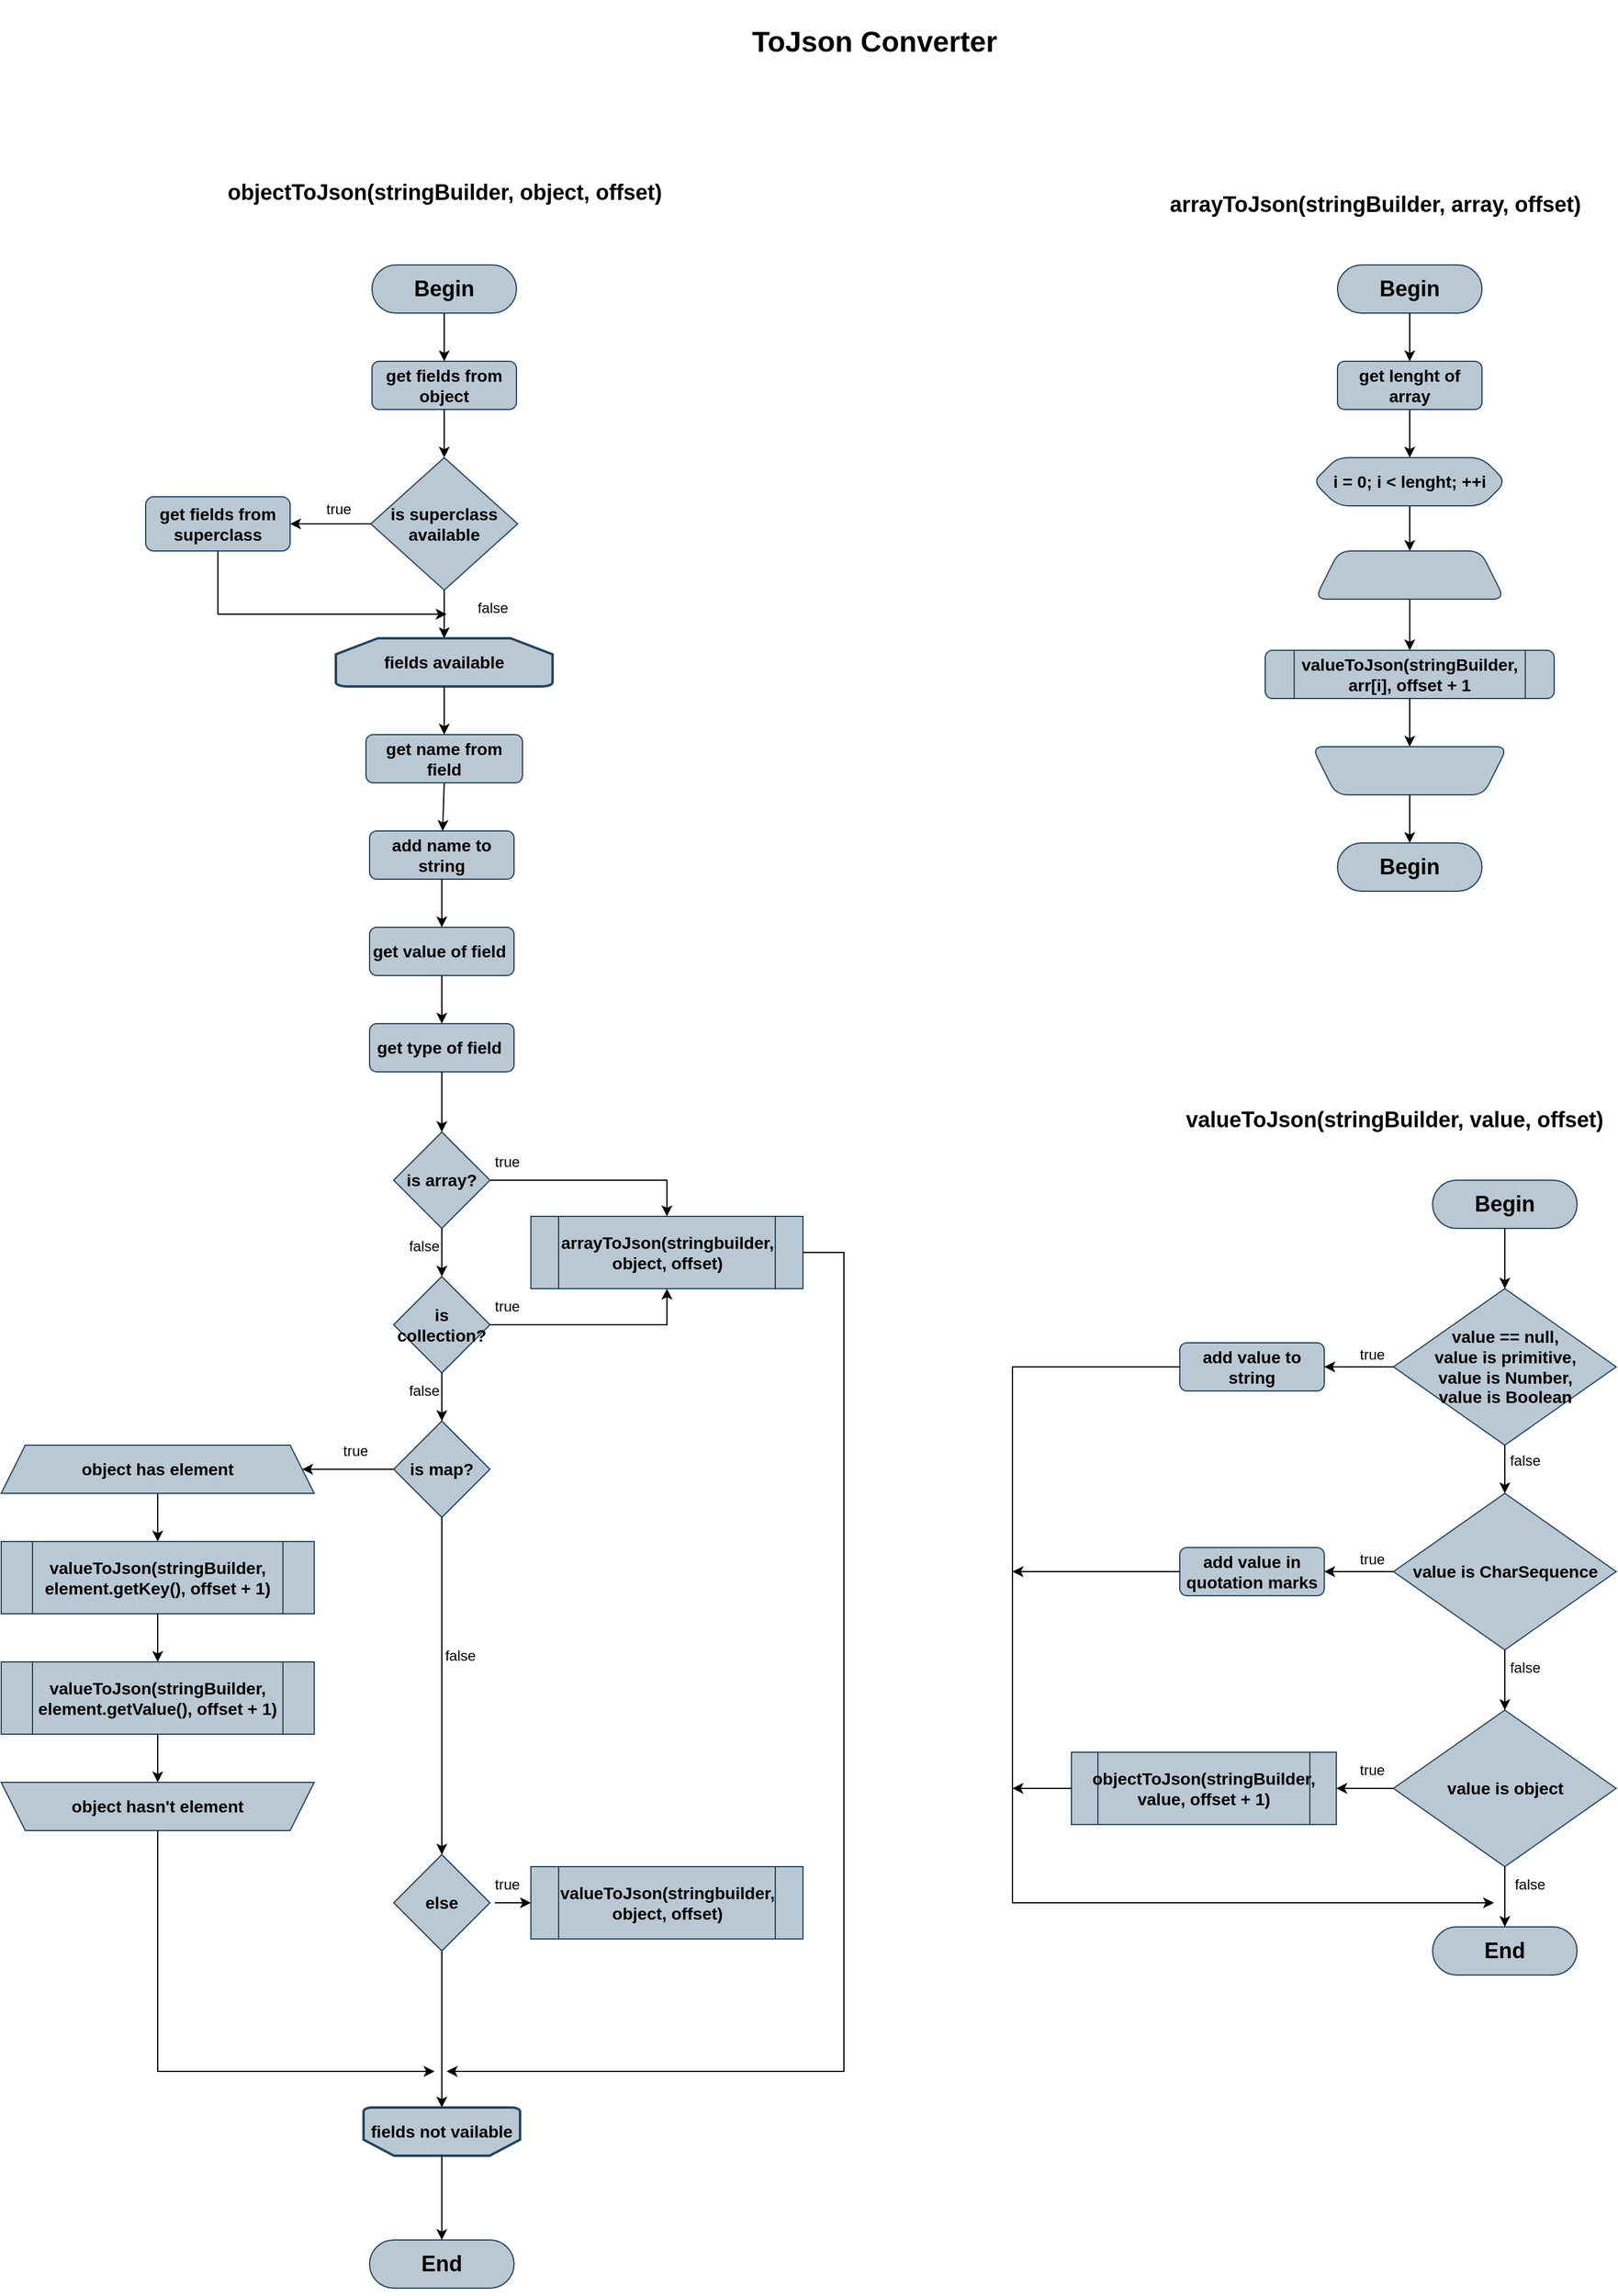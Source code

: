 <mxfile version="24.0.4" type="device">
  <diagram id="23iRSUPoRavnBvh4doch" name="Page-1">
    <mxGraphModel dx="1668" dy="965" grid="1" gridSize="10" guides="1" tooltips="1" connect="1" arrows="1" fold="1" page="1" pageScale="1" pageWidth="827" pageHeight="1169" math="0" shadow="0">
      <root>
        <mxCell id="0" />
        <mxCell id="1" parent="0" />
        <mxCell id="pVqgqBXZDdnlSFHOWj-U-1" value="&lt;h2&gt;Begin&lt;/h2&gt;" style="rounded=1;whiteSpace=wrap;html=1;fillColor=#bac8d3;strokeColor=#23445d;arcSize=50;" parent="1" vertex="1">
          <mxGeometry x="408" y="250" width="120" height="40" as="geometry" />
        </mxCell>
        <mxCell id="pVqgqBXZDdnlSFHOWj-U-2" value="&lt;h1&gt;ToJson Converter&lt;/h1&gt;" style="text;html=1;align=center;verticalAlign=middle;resizable=0;points=[];autosize=1;strokeColor=none;fillColor=none;" parent="1" vertex="1">
          <mxGeometry x="710" y="30" width="230" height="70" as="geometry" />
        </mxCell>
        <mxCell id="pVqgqBXZDdnlSFHOWj-U-3" value="&lt;h3&gt;get fields from object&lt;/h3&gt;" style="rounded=1;whiteSpace=wrap;html=1;fillColor=#bac8d3;strokeColor=#23445d;" parent="1" vertex="1">
          <mxGeometry x="408" y="330" width="120" height="40" as="geometry" />
        </mxCell>
        <mxCell id="pVqgqBXZDdnlSFHOWj-U-4" value="&lt;h3&gt;get name from field&lt;/h3&gt;" style="rounded=1;whiteSpace=wrap;html=1;fillColor=#bac8d3;strokeColor=#23445d;" parent="1" vertex="1">
          <mxGeometry x="403" y="640" width="130" height="40" as="geometry" />
        </mxCell>
        <mxCell id="pVqgqBXZDdnlSFHOWj-U-5" value="&lt;h3&gt;fields available&lt;/h3&gt;" style="strokeWidth=2;html=1;shape=mxgraph.flowchart.loop_limit;whiteSpace=wrap;fillColor=#bac8d3;strokeColor=#23445d;" parent="1" vertex="1">
          <mxGeometry x="378" y="560" width="180" height="40" as="geometry" />
        </mxCell>
        <mxCell id="pVqgqBXZDdnlSFHOWj-U-6" value="&lt;p style=&quot;line-height: 100%;&quot;&gt;&lt;/p&gt;&lt;h3&gt;fields not vailable&lt;/h3&gt;&lt;p&gt;&lt;/p&gt;" style="strokeWidth=2;html=1;shape=mxgraph.flowchart.loop_limit;whiteSpace=wrap;flipV=1;fillColor=#bac8d3;strokeColor=#23445d;" parent="1" vertex="1">
          <mxGeometry x="401" y="1780" width="130" height="40" as="geometry" />
        </mxCell>
        <mxCell id="pVqgqBXZDdnlSFHOWj-U-7" value="&lt;h3&gt;add name to string&lt;/h3&gt;" style="rounded=1;whiteSpace=wrap;html=1;fillColor=#bac8d3;strokeColor=#23445d;" parent="1" vertex="1">
          <mxGeometry x="406" y="720" width="120" height="40" as="geometry" />
        </mxCell>
        <mxCell id="pVqgqBXZDdnlSFHOWj-U-8" value="&lt;h3&gt;get value of field&amp;nbsp;&lt;/h3&gt;" style="rounded=1;whiteSpace=wrap;html=1;fillColor=#bac8d3;strokeColor=#23445d;" parent="1" vertex="1">
          <mxGeometry x="406" y="800" width="120" height="40" as="geometry" />
        </mxCell>
        <mxCell id="pVqgqBXZDdnlSFHOWj-U-12" value="" style="endArrow=classic;html=1;rounded=0;" parent="1" source="pVqgqBXZDdnlSFHOWj-U-1" target="pVqgqBXZDdnlSFHOWj-U-3" edge="1">
          <mxGeometry width="50" height="50" relative="1" as="geometry">
            <mxPoint x="364" y="560" as="sourcePoint" />
            <mxPoint x="414" y="510" as="targetPoint" />
          </mxGeometry>
        </mxCell>
        <mxCell id="pVqgqBXZDdnlSFHOWj-U-13" value="" style="endArrow=classic;html=1;rounded=0;exitX=0.5;exitY=1;exitDx=0;exitDy=0;entryX=0.5;entryY=0;entryDx=0;entryDy=0;" parent="1" source="pVqgqBXZDdnlSFHOWj-U-3" target="QOmzzOuUvVghAhjxpvNb-26" edge="1">
          <mxGeometry width="50" height="50" relative="1" as="geometry">
            <mxPoint x="364" y="560" as="sourcePoint" />
            <mxPoint x="470" y="410" as="targetPoint" />
          </mxGeometry>
        </mxCell>
        <mxCell id="pVqgqBXZDdnlSFHOWj-U-14" value="" style="endArrow=classic;html=1;rounded=0;exitX=0.5;exitY=1;exitDx=0;exitDy=0;exitPerimeter=0;entryX=0.5;entryY=0;entryDx=0;entryDy=0;" parent="1" source="pVqgqBXZDdnlSFHOWj-U-5" target="pVqgqBXZDdnlSFHOWj-U-4" edge="1">
          <mxGeometry width="50" height="50" relative="1" as="geometry">
            <mxPoint x="362" y="710" as="sourcePoint" />
            <mxPoint x="412" y="660" as="targetPoint" />
          </mxGeometry>
        </mxCell>
        <mxCell id="pVqgqBXZDdnlSFHOWj-U-15" value="" style="endArrow=classic;html=1;rounded=0;exitX=0.5;exitY=1;exitDx=0;exitDy=0;" parent="1" source="pVqgqBXZDdnlSFHOWj-U-4" target="pVqgqBXZDdnlSFHOWj-U-7" edge="1">
          <mxGeometry width="50" height="50" relative="1" as="geometry">
            <mxPoint x="362" y="710" as="sourcePoint" />
            <mxPoint x="412" y="660" as="targetPoint" />
          </mxGeometry>
        </mxCell>
        <mxCell id="pVqgqBXZDdnlSFHOWj-U-16" value="" style="endArrow=classic;html=1;rounded=0;exitX=0.5;exitY=1;exitDx=0;exitDy=0;entryX=0.5;entryY=0;entryDx=0;entryDy=0;" parent="1" source="pVqgqBXZDdnlSFHOWj-U-7" target="pVqgqBXZDdnlSFHOWj-U-8" edge="1">
          <mxGeometry width="50" height="50" relative="1" as="geometry">
            <mxPoint x="362" y="710" as="sourcePoint" />
            <mxPoint x="412" y="660" as="targetPoint" />
          </mxGeometry>
        </mxCell>
        <mxCell id="pVqgqBXZDdnlSFHOWj-U-17" value="" style="endArrow=classic;html=1;rounded=0;exitX=0.5;exitY=1;exitDx=0;exitDy=0;entryX=0.5;entryY=0;entryDx=0;entryDy=0;" parent="1" source="pVqgqBXZDdnlSFHOWj-U-8" edge="1">
          <mxGeometry width="50" height="50" relative="1" as="geometry">
            <mxPoint x="362" y="810" as="sourcePoint" />
            <mxPoint x="466" y="880.0" as="targetPoint" />
          </mxGeometry>
        </mxCell>
        <mxCell id="pVqgqBXZDdnlSFHOWj-U-37" value="&lt;h2&gt;End&lt;/h2&gt;" style="rounded=1;whiteSpace=wrap;html=1;fillColor=#bac8d3;strokeColor=#23445d;arcSize=50;" parent="1" vertex="1">
          <mxGeometry x="406" y="1890" width="120" height="40" as="geometry" />
        </mxCell>
        <mxCell id="pVqgqBXZDdnlSFHOWj-U-38" value="" style="endArrow=classic;html=1;rounded=0;exitX=0.5;exitY=0;exitDx=0;exitDy=0;exitPerimeter=0;" parent="1" source="pVqgqBXZDdnlSFHOWj-U-6" target="pVqgqBXZDdnlSFHOWj-U-37" edge="1">
          <mxGeometry width="50" height="50" relative="1" as="geometry">
            <mxPoint x="474" y="1850" as="sourcePoint" />
            <mxPoint x="330" y="1630" as="targetPoint" />
          </mxGeometry>
        </mxCell>
        <mxCell id="QOmzzOuUvVghAhjxpvNb-4" value="" style="endArrow=classic;html=1;rounded=0;exitX=0.5;exitY=1;exitDx=0;exitDy=0;entryX=0.5;entryY=1;entryDx=0;entryDy=0;entryPerimeter=0;" edge="1" parent="1" source="QOmzzOuUvVghAhjxpvNb-43" target="pVqgqBXZDdnlSFHOWj-U-6">
          <mxGeometry width="50" height="50" relative="1" as="geometry">
            <mxPoint x="474" y="1760" as="sourcePoint" />
            <mxPoint x="474" y="1810" as="targetPoint" />
          </mxGeometry>
        </mxCell>
        <mxCell id="QOmzzOuUvVghAhjxpvNb-8" value="&lt;h2&gt;Begin&lt;/h2&gt;" style="rounded=1;whiteSpace=wrap;html=1;arcSize=50;fillColor=#bac8d3;strokeColor=#23445d;" vertex="1" parent="1">
          <mxGeometry x="1289" y="1010" width="120" height="40" as="geometry" />
        </mxCell>
        <mxCell id="QOmzzOuUvVghAhjxpvNb-9" value="&lt;h2&gt;valueToJson(stringBuilder, value, offset)&lt;/h2&gt;" style="text;html=1;align=center;verticalAlign=middle;resizable=0;points=[];autosize=1;strokeColor=none;fillColor=none;" vertex="1" parent="1">
          <mxGeometry x="1071.5" y="930" width="370" height="60" as="geometry" />
        </mxCell>
        <mxCell id="QOmzzOuUvVghAhjxpvNb-11" value="&lt;h3&gt;value == null,&lt;br&gt;value is primitive,&lt;br&gt;value is Number,&lt;br&gt;value is Boolean&lt;/h3&gt;" style="rhombus;whiteSpace=wrap;html=1;fillColor=#bac8d3;strokeColor=#23445d;" vertex="1" parent="1">
          <mxGeometry x="1256.5" y="1100" width="185" height="130" as="geometry" />
        </mxCell>
        <mxCell id="QOmzzOuUvVghAhjxpvNb-12" value="&lt;h3&gt;add value to string&lt;/h3&gt;" style="rounded=1;whiteSpace=wrap;html=1;fillColor=#bac8d3;strokeColor=#23445d;" vertex="1" parent="1">
          <mxGeometry x="1079" y="1145" width="120" height="40" as="geometry" />
        </mxCell>
        <mxCell id="QOmzzOuUvVghAhjxpvNb-13" value="&lt;h3&gt;add value in quotation marks&lt;/h3&gt;" style="rounded=1;whiteSpace=wrap;html=1;fillColor=#bac8d3;strokeColor=#23445d;" vertex="1" parent="1">
          <mxGeometry x="1079" y="1315" width="120" height="40" as="geometry" />
        </mxCell>
        <mxCell id="QOmzzOuUvVghAhjxpvNb-14" value="" style="endArrow=classic;html=1;rounded=0;exitX=0;exitY=0.5;exitDx=0;exitDy=0;entryX=1;entryY=0.5;entryDx=0;entryDy=0;" edge="1" parent="1" source="QOmzzOuUvVghAhjxpvNb-11" target="QOmzzOuUvVghAhjxpvNb-12">
          <mxGeometry width="50" height="50" relative="1" as="geometry">
            <mxPoint x="939" y="1200" as="sourcePoint" />
            <mxPoint x="989" y="1150" as="targetPoint" />
          </mxGeometry>
        </mxCell>
        <mxCell id="QOmzzOuUvVghAhjxpvNb-15" value="&lt;h3&gt;value is CharSequence&lt;/h3&gt;" style="rhombus;whiteSpace=wrap;html=1;fillColor=#bac8d3;strokeColor=#23445d;" vertex="1" parent="1">
          <mxGeometry x="1256.5" y="1270" width="185" height="130" as="geometry" />
        </mxCell>
        <mxCell id="QOmzzOuUvVghAhjxpvNb-16" value="" style="endArrow=classic;html=1;rounded=0;exitX=0;exitY=0.5;exitDx=0;exitDy=0;entryX=1;entryY=0.5;entryDx=0;entryDy=0;" edge="1" parent="1" source="QOmzzOuUvVghAhjxpvNb-15" target="QOmzzOuUvVghAhjxpvNb-13">
          <mxGeometry width="50" height="50" relative="1" as="geometry">
            <mxPoint x="999" y="1260" as="sourcePoint" />
            <mxPoint x="1049" y="1210" as="targetPoint" />
          </mxGeometry>
        </mxCell>
        <mxCell id="QOmzzOuUvVghAhjxpvNb-17" value="" style="endArrow=classic;html=1;rounded=0;exitX=0.5;exitY=1;exitDx=0;exitDy=0;entryX=0.5;entryY=0;entryDx=0;entryDy=0;" edge="1" parent="1" source="QOmzzOuUvVghAhjxpvNb-11" target="QOmzzOuUvVghAhjxpvNb-15">
          <mxGeometry width="50" height="50" relative="1" as="geometry">
            <mxPoint x="999" y="1260" as="sourcePoint" />
            <mxPoint x="1049" y="1210" as="targetPoint" />
          </mxGeometry>
        </mxCell>
        <mxCell id="QOmzzOuUvVghAhjxpvNb-18" value="" style="endArrow=classic;html=1;rounded=0;exitX=0.5;exitY=1;exitDx=0;exitDy=0;entryX=0.5;entryY=0;entryDx=0;entryDy=0;" edge="1" parent="1" source="QOmzzOuUvVghAhjxpvNb-8" target="QOmzzOuUvVghAhjxpvNb-11">
          <mxGeometry width="50" height="50" relative="1" as="geometry">
            <mxPoint x="999" y="1260" as="sourcePoint" />
            <mxPoint x="1049" y="1210" as="targetPoint" />
          </mxGeometry>
        </mxCell>
        <mxCell id="QOmzzOuUvVghAhjxpvNb-19" value="false" style="text;html=1;align=center;verticalAlign=middle;whiteSpace=wrap;rounded=0;" vertex="1" parent="1">
          <mxGeometry x="1336" y="1228" width="60" height="30" as="geometry" />
        </mxCell>
        <mxCell id="QOmzzOuUvVghAhjxpvNb-20" value="true" style="text;html=1;align=center;verticalAlign=middle;whiteSpace=wrap;rounded=0;" vertex="1" parent="1">
          <mxGeometry x="1209" y="1140" width="60" height="30" as="geometry" />
        </mxCell>
        <mxCell id="QOmzzOuUvVghAhjxpvNb-21" value="true" style="text;html=1;align=center;verticalAlign=middle;whiteSpace=wrap;rounded=0;" vertex="1" parent="1">
          <mxGeometry x="1209" y="1310" width="60" height="30" as="geometry" />
        </mxCell>
        <mxCell id="QOmzzOuUvVghAhjxpvNb-23" value="&lt;h2&gt;objectToJson(stringBuilder, object, offset)&lt;/h2&gt;" style="text;html=1;align=center;verticalAlign=middle;resizable=0;points=[];autosize=1;strokeColor=none;fillColor=none;" vertex="1" parent="1">
          <mxGeometry x="278" y="160" width="380" height="60" as="geometry" />
        </mxCell>
        <mxCell id="QOmzzOuUvVghAhjxpvNb-26" value="&lt;h3&gt;is superclass available&lt;/h3&gt;" style="rhombus;whiteSpace=wrap;html=1;fillColor=#bac8d3;strokeColor=#23445d;" vertex="1" parent="1">
          <mxGeometry x="407" y="410" width="122" height="110" as="geometry" />
        </mxCell>
        <mxCell id="QOmzzOuUvVghAhjxpvNb-27" value="" style="endArrow=classic;html=1;rounded=0;exitX=0;exitY=0.5;exitDx=0;exitDy=0;" edge="1" parent="1" source="QOmzzOuUvVghAhjxpvNb-26" target="QOmzzOuUvVghAhjxpvNb-28">
          <mxGeometry width="50" height="50" relative="1" as="geometry">
            <mxPoint x="530" y="560" as="sourcePoint" />
            <mxPoint x="580" y="510" as="targetPoint" />
          </mxGeometry>
        </mxCell>
        <mxCell id="QOmzzOuUvVghAhjxpvNb-28" value="&lt;h3&gt;get fields from superclass&lt;/h3&gt;" style="rounded=1;whiteSpace=wrap;html=1;fillColor=#bac8d3;strokeColor=#23445d;" vertex="1" parent="1">
          <mxGeometry x="220" y="442.5" width="120" height="45" as="geometry" />
        </mxCell>
        <mxCell id="QOmzzOuUvVghAhjxpvNb-29" value="true" style="text;html=1;align=center;verticalAlign=middle;resizable=0;points=[];autosize=1;strokeColor=none;fillColor=none;" vertex="1" parent="1">
          <mxGeometry x="360" y="438" width="40" height="30" as="geometry" />
        </mxCell>
        <mxCell id="QOmzzOuUvVghAhjxpvNb-30" value="false" style="text;html=1;align=center;verticalAlign=middle;resizable=0;points=[];autosize=1;strokeColor=none;fillColor=none;" vertex="1" parent="1">
          <mxGeometry x="483" y="520" width="50" height="30" as="geometry" />
        </mxCell>
        <mxCell id="QOmzzOuUvVghAhjxpvNb-31" value="" style="endArrow=classic;html=1;rounded=0;exitX=0.5;exitY=1;exitDx=0;exitDy=0;entryX=0.5;entryY=0;entryDx=0;entryDy=0;entryPerimeter=0;" edge="1" parent="1" source="QOmzzOuUvVghAhjxpvNb-26" target="pVqgqBXZDdnlSFHOWj-U-5">
          <mxGeometry width="50" height="50" relative="1" as="geometry">
            <mxPoint x="530" y="560" as="sourcePoint" />
            <mxPoint x="580" y="510" as="targetPoint" />
          </mxGeometry>
        </mxCell>
        <mxCell id="QOmzzOuUvVghAhjxpvNb-32" value="" style="endArrow=classic;html=1;rounded=0;exitX=0.5;exitY=1;exitDx=0;exitDy=0;" edge="1" parent="1" source="QOmzzOuUvVghAhjxpvNb-28">
          <mxGeometry width="50" height="50" relative="1" as="geometry">
            <mxPoint x="530" y="560" as="sourcePoint" />
            <mxPoint x="470" y="540" as="targetPoint" />
            <Array as="points">
              <mxPoint x="280" y="540" />
            </Array>
          </mxGeometry>
        </mxCell>
        <mxCell id="QOmzzOuUvVghAhjxpvNb-33" value="&lt;h3&gt;value is object&lt;/h3&gt;" style="rhombus;whiteSpace=wrap;html=1;fillColor=#bac8d3;strokeColor=#23445d;" vertex="1" parent="1">
          <mxGeometry x="1256.5" y="1450" width="185" height="130" as="geometry" />
        </mxCell>
        <mxCell id="QOmzzOuUvVghAhjxpvNb-34" value="&lt;h3&gt;objectToJson(stringBuilder, value, offset + 1)&lt;/h3&gt;" style="shape=process;whiteSpace=wrap;html=1;backgroundOutline=1;fillColor=#bac8d3;strokeColor=#23445d;" vertex="1" parent="1">
          <mxGeometry x="989" y="1485" width="220" height="60" as="geometry" />
        </mxCell>
        <mxCell id="QOmzzOuUvVghAhjxpvNb-35" value="" style="endArrow=classic;html=1;rounded=0;exitX=0;exitY=0.5;exitDx=0;exitDy=0;entryX=1;entryY=0.5;entryDx=0;entryDy=0;" edge="1" parent="1" source="QOmzzOuUvVghAhjxpvNb-33" target="QOmzzOuUvVghAhjxpvNb-34">
          <mxGeometry width="50" height="50" relative="1" as="geometry">
            <mxPoint x="1030" y="1470" as="sourcePoint" />
            <mxPoint x="1080" y="1420" as="targetPoint" />
          </mxGeometry>
        </mxCell>
        <mxCell id="QOmzzOuUvVghAhjxpvNb-36" value="" style="endArrow=classic;html=1;rounded=0;exitX=0.5;exitY=1;exitDx=0;exitDy=0;" edge="1" parent="1" source="QOmzzOuUvVghAhjxpvNb-15" target="QOmzzOuUvVghAhjxpvNb-33">
          <mxGeometry width="50" height="50" relative="1" as="geometry">
            <mxPoint x="1030" y="1470" as="sourcePoint" />
            <mxPoint x="1080" y="1420" as="targetPoint" />
          </mxGeometry>
        </mxCell>
        <mxCell id="QOmzzOuUvVghAhjxpvNb-37" value="&lt;h3&gt;get type of field&amp;nbsp;&lt;/h3&gt;" style="rounded=1;whiteSpace=wrap;html=1;fillColor=#bac8d3;strokeColor=#23445d;" vertex="1" parent="1">
          <mxGeometry x="406" y="880" width="120" height="40" as="geometry" />
        </mxCell>
        <mxCell id="QOmzzOuUvVghAhjxpvNb-38" value="&lt;h2&gt;End&lt;/h2&gt;" style="rounded=1;whiteSpace=wrap;html=1;arcSize=50;fillColor=#bac8d3;strokeColor=#23445d;" vertex="1" parent="1">
          <mxGeometry x="1289" y="1630" width="120" height="40" as="geometry" />
        </mxCell>
        <mxCell id="QOmzzOuUvVghAhjxpvNb-39" value="" style="endArrow=classic;html=1;rounded=0;exitX=0.5;exitY=1;exitDx=0;exitDy=0;" edge="1" parent="1" source="QOmzzOuUvVghAhjxpvNb-33" target="QOmzzOuUvVghAhjxpvNb-38">
          <mxGeometry width="50" height="50" relative="1" as="geometry">
            <mxPoint x="1060" y="1460" as="sourcePoint" />
            <mxPoint x="1110" y="1410" as="targetPoint" />
          </mxGeometry>
        </mxCell>
        <mxCell id="QOmzzOuUvVghAhjxpvNb-79" value="" style="edgeStyle=orthogonalEdgeStyle;rounded=0;orthogonalLoop=1;jettySize=auto;html=1;entryX=0.5;entryY=0;entryDx=0;entryDy=0;" edge="1" parent="1" source="QOmzzOuUvVghAhjxpvNb-40" target="QOmzzOuUvVghAhjxpvNb-78">
          <mxGeometry relative="1" as="geometry" />
        </mxCell>
        <mxCell id="QOmzzOuUvVghAhjxpvNb-40" value="&lt;h3&gt;is array?&lt;/h3&gt;" style="rhombus;whiteSpace=wrap;html=1;fillColor=#bac8d3;strokeColor=#23445d;" vertex="1" parent="1">
          <mxGeometry x="426" y="970" width="80" height="80" as="geometry" />
        </mxCell>
        <mxCell id="QOmzzOuUvVghAhjxpvNb-41" value="&lt;h3&gt;is collection?&lt;/h3&gt;" style="rhombus;whiteSpace=wrap;html=1;fillColor=#bac8d3;strokeColor=#23445d;" vertex="1" parent="1">
          <mxGeometry x="426" y="1090" width="80" height="80" as="geometry" />
        </mxCell>
        <mxCell id="QOmzzOuUvVghAhjxpvNb-89" value="" style="edgeStyle=orthogonalEdgeStyle;rounded=0;orthogonalLoop=1;jettySize=auto;html=1;" edge="1" parent="1" source="QOmzzOuUvVghAhjxpvNb-42" target="QOmzzOuUvVghAhjxpvNb-88">
          <mxGeometry relative="1" as="geometry" />
        </mxCell>
        <mxCell id="QOmzzOuUvVghAhjxpvNb-42" value="&lt;h3&gt;is map?&lt;/h3&gt;" style="rhombus;whiteSpace=wrap;html=1;fillColor=#bac8d3;strokeColor=#23445d;" vertex="1" parent="1">
          <mxGeometry x="426" y="1210" width="80" height="80" as="geometry" />
        </mxCell>
        <mxCell id="QOmzzOuUvVghAhjxpvNb-100" value="" style="edgeStyle=orthogonalEdgeStyle;rounded=0;orthogonalLoop=1;jettySize=auto;html=1;entryX=0;entryY=0.5;entryDx=0;entryDy=0;" edge="1" parent="1" target="QOmzzOuUvVghAhjxpvNb-101">
          <mxGeometry relative="1" as="geometry">
            <mxPoint x="510" y="1610" as="sourcePoint" />
            <mxPoint x="520" y="1540" as="targetPoint" />
          </mxGeometry>
        </mxCell>
        <mxCell id="QOmzzOuUvVghAhjxpvNb-43" value="&lt;h3&gt;else&lt;/h3&gt;" style="rhombus;whiteSpace=wrap;html=1;fillColor=#bac8d3;strokeColor=#23445d;" vertex="1" parent="1">
          <mxGeometry x="426" y="1570" width="80" height="80" as="geometry" />
        </mxCell>
        <mxCell id="QOmzzOuUvVghAhjxpvNb-44" value="&lt;h2&gt;arrayToJson(stringBuilder, array, offset)&lt;/h2&gt;" style="text;html=1;align=center;verticalAlign=middle;resizable=0;points=[];autosize=1;strokeColor=none;fillColor=none;" vertex="1" parent="1">
          <mxGeometry x="1061" y="170" width="360" height="60" as="geometry" />
        </mxCell>
        <mxCell id="QOmzzOuUvVghAhjxpvNb-45" value="&lt;h2&gt;Begin&lt;/h2&gt;" style="rounded=1;whiteSpace=wrap;html=1;fillColor=#bac8d3;strokeColor=#23445d;arcSize=50;" vertex="1" parent="1">
          <mxGeometry x="1210" y="250" width="120" height="40" as="geometry" />
        </mxCell>
        <mxCell id="QOmzzOuUvVghAhjxpvNb-58" value="" style="edgeStyle=orthogonalEdgeStyle;rounded=0;orthogonalLoop=1;jettySize=auto;html=1;" edge="1" parent="1" source="QOmzzOuUvVghAhjxpvNb-46" target="QOmzzOuUvVghAhjxpvNb-57">
          <mxGeometry relative="1" as="geometry" />
        </mxCell>
        <mxCell id="QOmzzOuUvVghAhjxpvNb-46" value="&lt;h3&gt;get lenght of array&lt;/h3&gt;" style="rounded=1;whiteSpace=wrap;html=1;fillColor=#bac8d3;strokeColor=#23445d;" vertex="1" parent="1">
          <mxGeometry x="1210" y="330" width="120" height="40" as="geometry" />
        </mxCell>
        <mxCell id="QOmzzOuUvVghAhjxpvNb-60" value="" style="edgeStyle=orthogonalEdgeStyle;rounded=0;orthogonalLoop=1;jettySize=auto;html=1;" edge="1" parent="1" source="QOmzzOuUvVghAhjxpvNb-57" target="QOmzzOuUvVghAhjxpvNb-59">
          <mxGeometry relative="1" as="geometry" />
        </mxCell>
        <mxCell id="QOmzzOuUvVghAhjxpvNb-57" value="&lt;h3&gt;i = 0; i &amp;lt; lenght; ++i&lt;/h3&gt;" style="shape=hexagon;perimeter=hexagonPerimeter2;whiteSpace=wrap;html=1;fixedSize=1;fillColor=#bac8d3;strokeColor=#23445d;rounded=1;" vertex="1" parent="1">
          <mxGeometry x="1190" y="410" width="160" height="40" as="geometry" />
        </mxCell>
        <mxCell id="QOmzzOuUvVghAhjxpvNb-64" value="" style="edgeStyle=orthogonalEdgeStyle;rounded=0;orthogonalLoop=1;jettySize=auto;html=1;" edge="1" parent="1" source="QOmzzOuUvVghAhjxpvNb-59" target="QOmzzOuUvVghAhjxpvNb-63">
          <mxGeometry relative="1" as="geometry" />
        </mxCell>
        <mxCell id="QOmzzOuUvVghAhjxpvNb-59" value="&lt;h3&gt;&lt;br&gt;&lt;/h3&gt;" style="shape=trapezoid;perimeter=trapezoidPerimeter;whiteSpace=wrap;html=1;fixedSize=1;fillColor=#bac8d3;strokeColor=#23445d;rounded=1;" vertex="1" parent="1">
          <mxGeometry x="1191.25" y="487.5" width="157.5" height="40" as="geometry" />
        </mxCell>
        <mxCell id="QOmzzOuUvVghAhjxpvNb-61" value="&lt;h3&gt;&lt;br&gt;&lt;/h3&gt;" style="shape=trapezoid;perimeter=trapezoidPerimeter;whiteSpace=wrap;html=1;fixedSize=1;fillColor=#bac8d3;strokeColor=#23445d;rounded=1;flipV=1;" vertex="1" parent="1">
          <mxGeometry x="1188.75" y="650" width="162.5" height="40" as="geometry" />
        </mxCell>
        <mxCell id="QOmzzOuUvVghAhjxpvNb-63" value="&lt;h3&gt;valueToJson(stringBuilder, arr[i], offset + 1&lt;/h3&gt;" style="shape=process;whiteSpace=wrap;html=1;backgroundOutline=1;fillColor=#bac8d3;strokeColor=#23445d;rounded=1;" vertex="1" parent="1">
          <mxGeometry x="1150" y="570" width="240" height="40" as="geometry" />
        </mxCell>
        <mxCell id="QOmzzOuUvVghAhjxpvNb-66" value="" style="endArrow=classic;html=1;rounded=0;exitX=0.5;exitY=1;exitDx=0;exitDy=0;" edge="1" parent="1" source="QOmzzOuUvVghAhjxpvNb-63" target="QOmzzOuUvVghAhjxpvNb-61">
          <mxGeometry width="50" height="50" relative="1" as="geometry">
            <mxPoint x="1310" y="510" as="sourcePoint" />
            <mxPoint x="1360" y="460" as="targetPoint" />
          </mxGeometry>
        </mxCell>
        <mxCell id="QOmzzOuUvVghAhjxpvNb-67" value="&lt;h2&gt;Begin&lt;/h2&gt;" style="rounded=1;whiteSpace=wrap;html=1;fillColor=#bac8d3;strokeColor=#23445d;arcSize=50;" vertex="1" parent="1">
          <mxGeometry x="1210" y="730" width="120" height="40" as="geometry" />
        </mxCell>
        <mxCell id="QOmzzOuUvVghAhjxpvNb-68" value="" style="endArrow=classic;html=1;rounded=0;exitX=0.5;exitY=1;exitDx=0;exitDy=0;entryX=0.5;entryY=0;entryDx=0;entryDy=0;" edge="1" parent="1" source="QOmzzOuUvVghAhjxpvNb-61" target="QOmzzOuUvVghAhjxpvNb-67">
          <mxGeometry width="50" height="50" relative="1" as="geometry">
            <mxPoint x="1220" y="620" as="sourcePoint" />
            <mxPoint x="1270" y="570" as="targetPoint" />
          </mxGeometry>
        </mxCell>
        <mxCell id="QOmzzOuUvVghAhjxpvNb-69" value="" style="edgeStyle=orthogonalEdgeStyle;rounded=0;orthogonalLoop=1;jettySize=auto;html=1;exitX=0.5;exitY=1;exitDx=0;exitDy=0;" edge="1" parent="1" source="QOmzzOuUvVghAhjxpvNb-45" target="QOmzzOuUvVghAhjxpvNb-46">
          <mxGeometry relative="1" as="geometry">
            <mxPoint x="1280" y="380" as="sourcePoint" />
            <mxPoint x="1280" y="310" as="targetPoint" />
          </mxGeometry>
        </mxCell>
        <mxCell id="QOmzzOuUvVghAhjxpvNb-71" value="false" style="text;html=1;align=center;verticalAlign=middle;whiteSpace=wrap;rounded=0;" vertex="1" parent="1">
          <mxGeometry x="1336" y="1400" width="60" height="30" as="geometry" />
        </mxCell>
        <mxCell id="QOmzzOuUvVghAhjxpvNb-72" value="false" style="text;html=1;align=center;verticalAlign=middle;whiteSpace=wrap;rounded=0;" vertex="1" parent="1">
          <mxGeometry x="1340" y="1580" width="60" height="30" as="geometry" />
        </mxCell>
        <mxCell id="QOmzzOuUvVghAhjxpvNb-73" value="true" style="text;html=1;align=center;verticalAlign=middle;whiteSpace=wrap;rounded=0;" vertex="1" parent="1">
          <mxGeometry x="1209" y="1485" width="60" height="30" as="geometry" />
        </mxCell>
        <mxCell id="QOmzzOuUvVghAhjxpvNb-74" value="" style="endArrow=classic;html=1;rounded=0;exitX=0;exitY=0.5;exitDx=0;exitDy=0;entryX=0;entryY=1;entryDx=0;entryDy=0;" edge="1" parent="1" source="QOmzzOuUvVghAhjxpvNb-12" target="QOmzzOuUvVghAhjxpvNb-72">
          <mxGeometry width="50" height="50" relative="1" as="geometry">
            <mxPoint x="920" y="1320" as="sourcePoint" />
            <mxPoint x="1350" y="1620" as="targetPoint" />
            <Array as="points">
              <mxPoint x="940" y="1165" />
              <mxPoint x="940" y="1610" />
            </Array>
          </mxGeometry>
        </mxCell>
        <mxCell id="QOmzzOuUvVghAhjxpvNb-75" value="" style="endArrow=classic;html=1;rounded=0;exitX=0;exitY=0.5;exitDx=0;exitDy=0;" edge="1" parent="1" source="QOmzzOuUvVghAhjxpvNb-13">
          <mxGeometry width="50" height="50" relative="1" as="geometry">
            <mxPoint x="920" y="1320" as="sourcePoint" />
            <mxPoint x="940" y="1335" as="targetPoint" />
          </mxGeometry>
        </mxCell>
        <mxCell id="QOmzzOuUvVghAhjxpvNb-76" value="" style="endArrow=classic;html=1;rounded=0;exitX=0;exitY=0.5;exitDx=0;exitDy=0;" edge="1" parent="1" source="QOmzzOuUvVghAhjxpvNb-34">
          <mxGeometry width="50" height="50" relative="1" as="geometry">
            <mxPoint x="1089" y="1345" as="sourcePoint" />
            <mxPoint x="940" y="1515" as="targetPoint" />
          </mxGeometry>
        </mxCell>
        <mxCell id="QOmzzOuUvVghAhjxpvNb-78" value="&lt;h3&gt;arrayToJson(stringbuilder, object, offset)&lt;/h3&gt;" style="shape=process;whiteSpace=wrap;html=1;backgroundOutline=1;fillColor=#bac8d3;strokeColor=#23445d;" vertex="1" parent="1">
          <mxGeometry x="540" y="1040" width="226" height="60" as="geometry" />
        </mxCell>
        <mxCell id="QOmzzOuUvVghAhjxpvNb-80" value="" style="edgeStyle=orthogonalEdgeStyle;rounded=0;orthogonalLoop=1;jettySize=auto;html=1;entryX=0.5;entryY=1;entryDx=0;entryDy=0;" edge="1" parent="1" source="QOmzzOuUvVghAhjxpvNb-41" target="QOmzzOuUvVghAhjxpvNb-78">
          <mxGeometry relative="1" as="geometry">
            <mxPoint x="436" y="1020" as="sourcePoint" />
            <mxPoint x="370" y="1080" as="targetPoint" />
          </mxGeometry>
        </mxCell>
        <mxCell id="QOmzzOuUvVghAhjxpvNb-81" value="true" style="text;html=1;align=center;verticalAlign=middle;resizable=0;points=[];autosize=1;strokeColor=none;fillColor=none;" vertex="1" parent="1">
          <mxGeometry x="500" y="980" width="40" height="30" as="geometry" />
        </mxCell>
        <mxCell id="QOmzzOuUvVghAhjxpvNb-82" value="true" style="text;html=1;align=center;verticalAlign=middle;resizable=0;points=[];autosize=1;strokeColor=none;fillColor=none;" vertex="1" parent="1">
          <mxGeometry x="500" y="1100" width="40" height="30" as="geometry" />
        </mxCell>
        <mxCell id="QOmzzOuUvVghAhjxpvNb-83" value="" style="endArrow=classic;html=1;rounded=0;exitX=0.5;exitY=1;exitDx=0;exitDy=0;entryX=0.5;entryY=0;entryDx=0;entryDy=0;" edge="1" parent="1" source="QOmzzOuUvVghAhjxpvNb-40" target="QOmzzOuUvVghAhjxpvNb-41">
          <mxGeometry width="50" height="50" relative="1" as="geometry">
            <mxPoint x="290" y="1110" as="sourcePoint" />
            <mxPoint x="340" y="1060" as="targetPoint" />
          </mxGeometry>
        </mxCell>
        <mxCell id="QOmzzOuUvVghAhjxpvNb-84" value="" style="endArrow=classic;html=1;rounded=0;exitX=0.5;exitY=1;exitDx=0;exitDy=0;entryX=0.5;entryY=0;entryDx=0;entryDy=0;" edge="1" parent="1" source="QOmzzOuUvVghAhjxpvNb-37" target="QOmzzOuUvVghAhjxpvNb-40">
          <mxGeometry width="50" height="50" relative="1" as="geometry">
            <mxPoint x="290" y="1110" as="sourcePoint" />
            <mxPoint x="340" y="1060" as="targetPoint" />
          </mxGeometry>
        </mxCell>
        <mxCell id="QOmzzOuUvVghAhjxpvNb-85" value="" style="endArrow=classic;html=1;rounded=0;exitX=0.5;exitY=1;exitDx=0;exitDy=0;entryX=0.5;entryY=0;entryDx=0;entryDy=0;" edge="1" parent="1" source="QOmzzOuUvVghAhjxpvNb-41" target="QOmzzOuUvVghAhjxpvNb-42">
          <mxGeometry width="50" height="50" relative="1" as="geometry">
            <mxPoint x="290" y="1110" as="sourcePoint" />
            <mxPoint x="340" y="1060" as="targetPoint" />
          </mxGeometry>
        </mxCell>
        <mxCell id="QOmzzOuUvVghAhjxpvNb-86" value="false" style="text;html=1;align=center;verticalAlign=middle;resizable=0;points=[];autosize=1;strokeColor=none;fillColor=none;" vertex="1" parent="1">
          <mxGeometry x="426" y="1050" width="50" height="30" as="geometry" />
        </mxCell>
        <mxCell id="QOmzzOuUvVghAhjxpvNb-87" value="false" style="text;html=1;align=center;verticalAlign=middle;resizable=0;points=[];autosize=1;strokeColor=none;fillColor=none;" vertex="1" parent="1">
          <mxGeometry x="426" y="1170" width="50" height="30" as="geometry" />
        </mxCell>
        <mxCell id="QOmzzOuUvVghAhjxpvNb-88" value="&lt;h3&gt;object has element&lt;/h3&gt;" style="shape=trapezoid;perimeter=trapezoidPerimeter;whiteSpace=wrap;html=1;fixedSize=1;fillColor=#bac8d3;strokeColor=#23445d;" vertex="1" parent="1">
          <mxGeometry x="100" y="1230" width="260" height="40" as="geometry" />
        </mxCell>
        <mxCell id="QOmzzOuUvVghAhjxpvNb-90" value="&lt;h3&gt;object hasn&#39;t element&lt;/h3&gt;" style="shape=trapezoid;perimeter=trapezoidPerimeter;whiteSpace=wrap;html=1;fixedSize=1;fillColor=#bac8d3;strokeColor=#23445d;flipV=1;" vertex="1" parent="1">
          <mxGeometry x="100" y="1510" width="260" height="40" as="geometry" />
        </mxCell>
        <mxCell id="QOmzzOuUvVghAhjxpvNb-91" value="&lt;h3&gt;valueToJson(stringBuilder, element.getKey(), offset + 1)&lt;/h3&gt;" style="shape=process;whiteSpace=wrap;html=1;backgroundOutline=1;fillColor=#bac8d3;strokeColor=#23445d;" vertex="1" parent="1">
          <mxGeometry x="100" y="1310" width="260" height="60" as="geometry" />
        </mxCell>
        <mxCell id="QOmzzOuUvVghAhjxpvNb-92" value="&lt;h3&gt;valueToJson(stringBuilder, element.getValue(), offset + 1)&lt;/h3&gt;" style="shape=process;whiteSpace=wrap;html=1;backgroundOutline=1;fillColor=#bac8d3;strokeColor=#23445d;" vertex="1" parent="1">
          <mxGeometry x="100" y="1410" width="260" height="60" as="geometry" />
        </mxCell>
        <mxCell id="QOmzzOuUvVghAhjxpvNb-93" value="true" style="text;html=1;align=center;verticalAlign=middle;resizable=0;points=[];autosize=1;strokeColor=none;fillColor=none;" vertex="1" parent="1">
          <mxGeometry x="373.5" y="1220" width="40" height="30" as="geometry" />
        </mxCell>
        <mxCell id="QOmzzOuUvVghAhjxpvNb-94" value="" style="endArrow=classic;html=1;rounded=0;entryX=0.5;entryY=0;entryDx=0;entryDy=0;" edge="1" parent="1" source="QOmzzOuUvVghAhjxpvNb-88" target="QOmzzOuUvVghAhjxpvNb-91">
          <mxGeometry width="50" height="50" relative="1" as="geometry">
            <mxPoint x="220" y="1280" as="sourcePoint" />
            <mxPoint x="230" y="1300" as="targetPoint" />
          </mxGeometry>
        </mxCell>
        <mxCell id="QOmzzOuUvVghAhjxpvNb-95" value="" style="endArrow=classic;html=1;rounded=0;exitX=0.5;exitY=1;exitDx=0;exitDy=0;" edge="1" parent="1" source="QOmzzOuUvVghAhjxpvNb-91" target="QOmzzOuUvVghAhjxpvNb-92">
          <mxGeometry width="50" height="50" relative="1" as="geometry">
            <mxPoint x="240" y="1280" as="sourcePoint" />
            <mxPoint x="240" y="1320" as="targetPoint" />
          </mxGeometry>
        </mxCell>
        <mxCell id="QOmzzOuUvVghAhjxpvNb-96" value="" style="endArrow=classic;html=1;rounded=0;exitX=0.5;exitY=1;exitDx=0;exitDy=0;" edge="1" parent="1" source="QOmzzOuUvVghAhjxpvNb-92" target="QOmzzOuUvVghAhjxpvNb-90">
          <mxGeometry width="50" height="50" relative="1" as="geometry">
            <mxPoint x="240" y="1380" as="sourcePoint" />
            <mxPoint x="240" y="1420" as="targetPoint" />
          </mxGeometry>
        </mxCell>
        <mxCell id="QOmzzOuUvVghAhjxpvNb-97" value="" style="endArrow=classic;html=1;rounded=0;exitX=0.5;exitY=1;exitDx=0;exitDy=0;entryX=0.5;entryY=0;entryDx=0;entryDy=0;" edge="1" parent="1" source="QOmzzOuUvVghAhjxpvNb-42" target="QOmzzOuUvVghAhjxpvNb-43">
          <mxGeometry width="50" height="50" relative="1" as="geometry">
            <mxPoint x="300" y="1570" as="sourcePoint" />
            <mxPoint x="350" y="1520" as="targetPoint" />
          </mxGeometry>
        </mxCell>
        <mxCell id="QOmzzOuUvVghAhjxpvNb-98" value="false" style="text;html=1;align=center;verticalAlign=middle;resizable=0;points=[];autosize=1;strokeColor=none;fillColor=none;" vertex="1" parent="1">
          <mxGeometry x="456" y="1390" width="50" height="30" as="geometry" />
        </mxCell>
        <mxCell id="QOmzzOuUvVghAhjxpvNb-101" value="&lt;h3&gt;valueToJson(stringbuilder, object, offset)&lt;/h3&gt;" style="shape=process;whiteSpace=wrap;html=1;backgroundOutline=1;fillColor=#bac8d3;strokeColor=#23445d;" vertex="1" parent="1">
          <mxGeometry x="540" y="1580" width="226" height="60" as="geometry" />
        </mxCell>
        <mxCell id="QOmzzOuUvVghAhjxpvNb-102" value="true" style="text;html=1;align=center;verticalAlign=middle;resizable=0;points=[];autosize=1;strokeColor=none;fillColor=none;" vertex="1" parent="1">
          <mxGeometry x="500" y="1580" width="40" height="30" as="geometry" />
        </mxCell>
        <mxCell id="QOmzzOuUvVghAhjxpvNb-103" value="" style="endArrow=classic;html=1;rounded=0;exitX=1;exitY=0.5;exitDx=0;exitDy=0;" edge="1" parent="1" source="QOmzzOuUvVghAhjxpvNb-78">
          <mxGeometry width="50" height="50" relative="1" as="geometry">
            <mxPoint x="300" y="1440" as="sourcePoint" />
            <mxPoint x="470" y="1750" as="targetPoint" />
            <Array as="points">
              <mxPoint x="800" y="1070" />
              <mxPoint x="800" y="1750" />
            </Array>
          </mxGeometry>
        </mxCell>
        <mxCell id="QOmzzOuUvVghAhjxpvNb-104" value="" style="endArrow=classic;html=1;rounded=0;exitX=0.5;exitY=1;exitDx=0;exitDy=0;" edge="1" parent="1" source="QOmzzOuUvVghAhjxpvNb-90">
          <mxGeometry width="50" height="50" relative="1" as="geometry">
            <mxPoint x="300" y="1440" as="sourcePoint" />
            <mxPoint x="460" y="1750" as="targetPoint" />
            <Array as="points">
              <mxPoint x="230" y="1750" />
            </Array>
          </mxGeometry>
        </mxCell>
      </root>
    </mxGraphModel>
  </diagram>
</mxfile>
